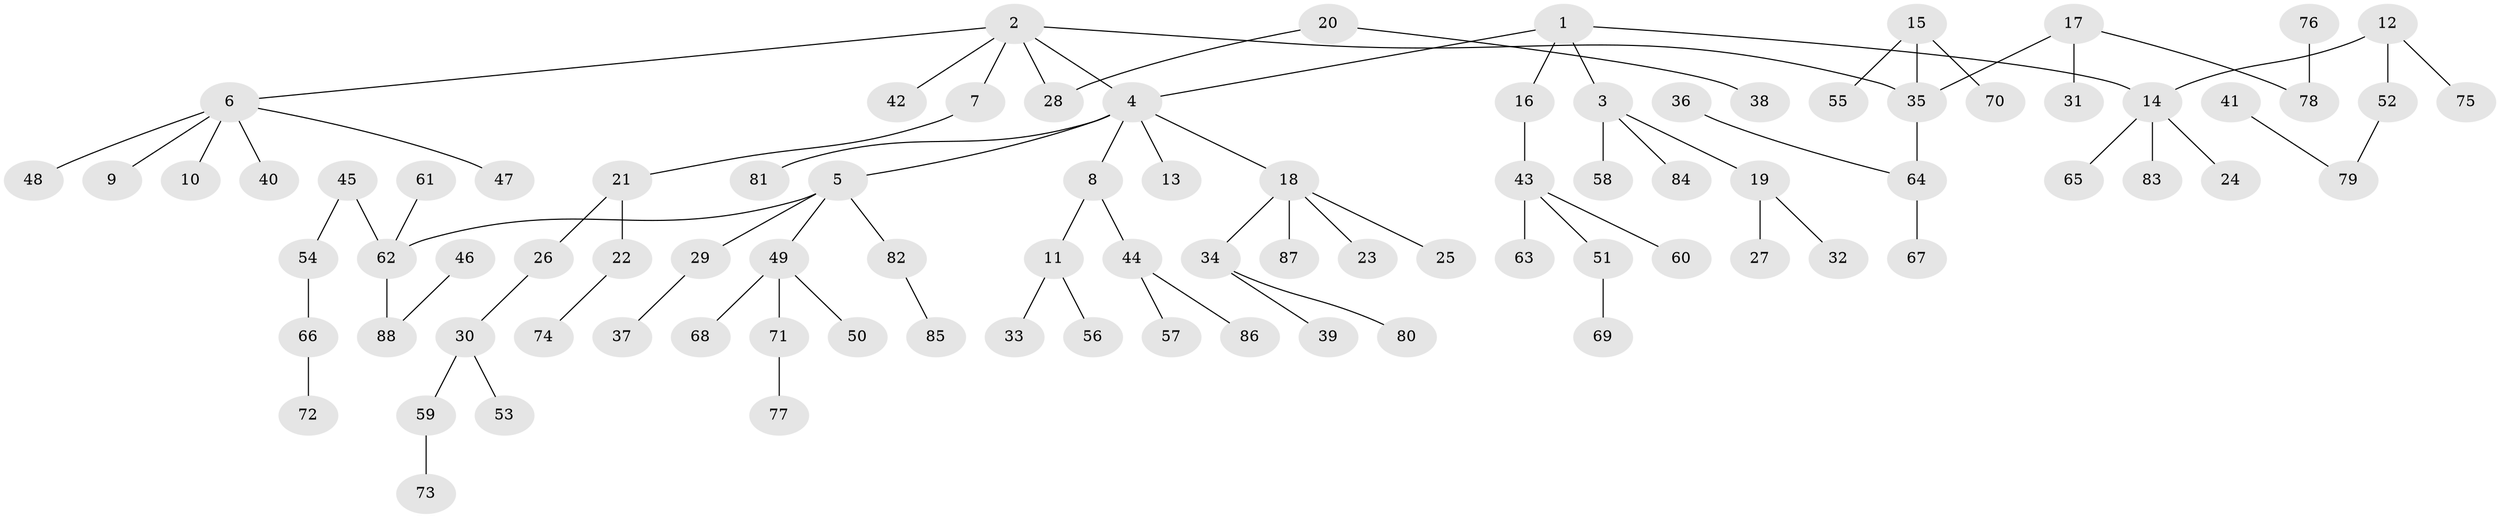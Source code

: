 // original degree distribution, {4: 0.064, 8: 0.008, 6: 0.024, 3: 0.136, 2: 0.216, 5: 0.032, 1: 0.52}
// Generated by graph-tools (version 1.1) at 2025/37/03/04/25 23:37:26]
// undirected, 88 vertices, 87 edges
graph export_dot {
  node [color=gray90,style=filled];
  1;
  2;
  3;
  4;
  5;
  6;
  7;
  8;
  9;
  10;
  11;
  12;
  13;
  14;
  15;
  16;
  17;
  18;
  19;
  20;
  21;
  22;
  23;
  24;
  25;
  26;
  27;
  28;
  29;
  30;
  31;
  32;
  33;
  34;
  35;
  36;
  37;
  38;
  39;
  40;
  41;
  42;
  43;
  44;
  45;
  46;
  47;
  48;
  49;
  50;
  51;
  52;
  53;
  54;
  55;
  56;
  57;
  58;
  59;
  60;
  61;
  62;
  63;
  64;
  65;
  66;
  67;
  68;
  69;
  70;
  71;
  72;
  73;
  74;
  75;
  76;
  77;
  78;
  79;
  80;
  81;
  82;
  83;
  84;
  85;
  86;
  87;
  88;
  1 -- 3 [weight=1.0];
  1 -- 4 [weight=1.0];
  1 -- 14 [weight=1.0];
  1 -- 16 [weight=1.0];
  2 -- 4 [weight=1.0];
  2 -- 6 [weight=1.0];
  2 -- 7 [weight=1.0];
  2 -- 28 [weight=1.0];
  2 -- 35 [weight=1.0];
  2 -- 42 [weight=1.0];
  3 -- 19 [weight=1.0];
  3 -- 58 [weight=1.0];
  3 -- 84 [weight=1.0];
  4 -- 5 [weight=1.0];
  4 -- 8 [weight=1.0];
  4 -- 13 [weight=1.0];
  4 -- 18 [weight=1.0];
  4 -- 81 [weight=1.0];
  5 -- 29 [weight=1.0];
  5 -- 49 [weight=1.0];
  5 -- 62 [weight=1.0];
  5 -- 82 [weight=1.0];
  6 -- 9 [weight=1.0];
  6 -- 10 [weight=1.0];
  6 -- 40 [weight=1.0];
  6 -- 47 [weight=1.0];
  6 -- 48 [weight=1.0];
  7 -- 21 [weight=1.0];
  8 -- 11 [weight=1.0];
  8 -- 44 [weight=1.0];
  11 -- 33 [weight=1.0];
  11 -- 56 [weight=1.0];
  12 -- 14 [weight=1.0];
  12 -- 52 [weight=1.0];
  12 -- 75 [weight=1.0];
  14 -- 24 [weight=1.0];
  14 -- 65 [weight=1.0];
  14 -- 83 [weight=1.0];
  15 -- 35 [weight=1.0];
  15 -- 55 [weight=1.0];
  15 -- 70 [weight=1.0];
  16 -- 43 [weight=1.0];
  17 -- 31 [weight=1.0];
  17 -- 35 [weight=1.0];
  17 -- 78 [weight=1.0];
  18 -- 23 [weight=1.0];
  18 -- 25 [weight=1.0];
  18 -- 34 [weight=1.0];
  18 -- 87 [weight=1.0];
  19 -- 27 [weight=1.0];
  19 -- 32 [weight=1.0];
  20 -- 28 [weight=1.0];
  20 -- 38 [weight=1.0];
  21 -- 22 [weight=1.0];
  21 -- 26 [weight=1.0];
  22 -- 74 [weight=1.0];
  26 -- 30 [weight=1.0];
  29 -- 37 [weight=1.0];
  30 -- 53 [weight=1.0];
  30 -- 59 [weight=1.0];
  34 -- 39 [weight=1.0];
  34 -- 80 [weight=1.0];
  35 -- 64 [weight=1.0];
  36 -- 64 [weight=1.0];
  41 -- 79 [weight=1.0];
  43 -- 51 [weight=1.0];
  43 -- 60 [weight=1.0];
  43 -- 63 [weight=1.0];
  44 -- 57 [weight=1.0];
  44 -- 86 [weight=1.0];
  45 -- 54 [weight=1.0];
  45 -- 62 [weight=1.0];
  46 -- 88 [weight=1.0];
  49 -- 50 [weight=1.0];
  49 -- 68 [weight=1.0];
  49 -- 71 [weight=1.0];
  51 -- 69 [weight=1.0];
  52 -- 79 [weight=1.0];
  54 -- 66 [weight=1.0];
  59 -- 73 [weight=1.0];
  61 -- 62 [weight=1.0];
  62 -- 88 [weight=1.0];
  64 -- 67 [weight=1.0];
  66 -- 72 [weight=1.0];
  71 -- 77 [weight=1.0];
  76 -- 78 [weight=1.0];
  82 -- 85 [weight=1.0];
}
